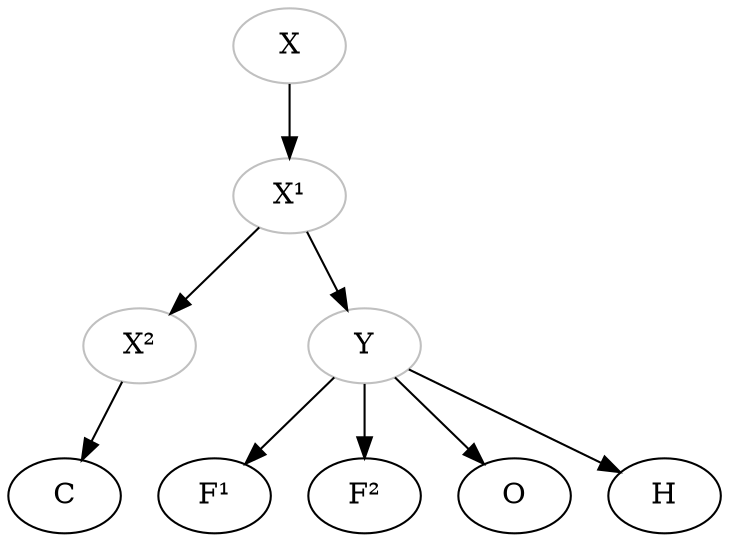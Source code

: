 digraph {

X[color="grey"];
X1[color="grey", label="X¹"];
X2[color="grey", label="X²"];
Y[color="grey"];
F1[label="F¹"]
F2[label="F²"]

X->X1;
X1->X2;
X2->C;
X1->Y;
Y->O;
Y->H;
Y->F1;
Y->F2;

}
